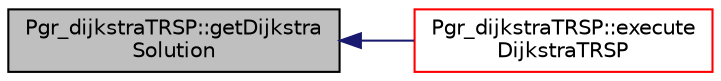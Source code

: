 digraph "Pgr_dijkstraTRSP::getDijkstraSolution"
{
  edge [fontname="Helvetica",fontsize="10",labelfontname="Helvetica",labelfontsize="10"];
  node [fontname="Helvetica",fontsize="10",shape=record];
  rankdir="LR";
  Node1 [label="Pgr_dijkstraTRSP::getDijkstra\lSolution",height=0.2,width=0.4,color="black", fillcolor="grey75", style="filled", fontcolor="black"];
  Node1 -> Node2 [dir="back",color="midnightblue",fontsize="10",style="solid",fontname="Helvetica"];
  Node2 [label="Pgr_dijkstraTRSP::execute\lDijkstraTRSP",height=0.2,width=0.4,color="red", fillcolor="white", style="filled",URL="$classPgr__dijkstraTRSP.html#a4057afd21ccbb095ca7748c8c1a8eed2"];
}
